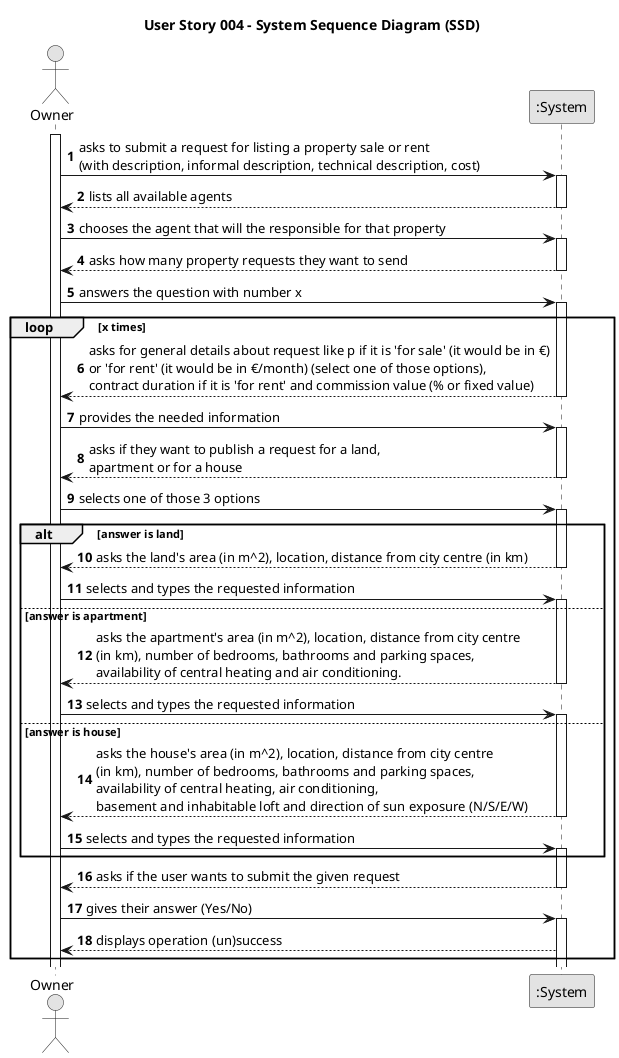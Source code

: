 @startuml
skinparam monochrome true
skinparam packageStyle rectangle
skinparam shadowing false

title User Story 004 - System Sequence Diagram (SSD)

autonumber

actor "Owner" as Owner
participant ":System" as System

activate Owner

    Owner -> System : asks to submit a request for listing a property sale or rent\n(with description, informal description, technical description, cost)
    activate System

    System --> Owner : lists all available agents
    deactivate System

    Owner -> System : chooses the agent that will the responsible for that property
    activate System

    System --> Owner : asks how many property requests they want to send
    deactivate System

    Owner -> System : answers the question with number x
    activate System

    loop x times
        System --> Owner : asks for general details about request like p if it is 'for sale' (it would be in €)\nor 'for rent' (it would be in €/month) (select one of those options),\ncontract duration if it is 'for rent' and commission value (% or fixed value)
        deactivate System
        Owner -> System : provides the needed information
        activate System
        System --> Owner : asks if they want to publish a request for a land,\napartment or for a house
        deactivate System

        Owner -> System : selects one of those 3 options
        activate System
        alt answer is land
            System --> Owner : asks the land's area (in m^2), location, distance from city centre (in km)
            deactivate System
            Owner -> System : selects and types the requested information
            activate System
        else answer is apartment
            System --> Owner : asks the apartment's area (in m^2), location, distance from city centre\n(in km), number of bedrooms, bathrooms and parking spaces,\navailability of central heating and air conditioning.
            deactivate System
            Owner -> System : selects and types the requested information
            activate System
        else answer is house
            System --> Owner : asks the house's area (in m^2), location, distance from city centre\n(in km), number of bedrooms, bathrooms and parking spaces,\navailability of central heating, air conditioning,\nbasement and inhabitable loft and direction of sun exposure (N/S/E/W)
            deactivate System
            Owner -> System : selects and types the requested information
            activate System
        end
        System --> Owner : asks if the user wants to submit the given request
        deactivate System
        Owner -> System : gives their answer (Yes/No)
        activate System
        System --> Owner : displays operation (un)success
    end


@enduml